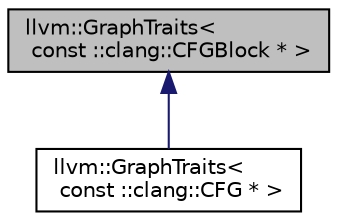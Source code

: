digraph "llvm::GraphTraits&lt; const ::clang::CFGBlock * &gt;"
{
 // LATEX_PDF_SIZE
  bgcolor="transparent";
  edge [fontname="Helvetica",fontsize="10",labelfontname="Helvetica",labelfontsize="10"];
  node [fontname="Helvetica",fontsize="10",shape=record];
  Node1 [label="llvm::GraphTraits\<\l const ::clang::CFGBlock * \>",height=0.2,width=0.4,color="black", fillcolor="grey75", style="filled", fontcolor="black",tooltip=" "];
  Node1 -> Node2 [dir="back",color="midnightblue",fontsize="10",style="solid",fontname="Helvetica"];
  Node2 [label="llvm::GraphTraits\<\l const ::clang::CFG * \>",height=0.2,width=0.4,color="black",URL="$structllvm_1_1GraphTraits_3_01const_01_1_1clang_1_1CFG_01_5_01_4.html",tooltip=" "];
}

